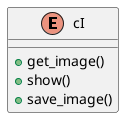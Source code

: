 @startuml 06相机接口
Enum cameraInterface as "cI"{
    + get_image()
    + show()
    + save_image()
}
@enduml